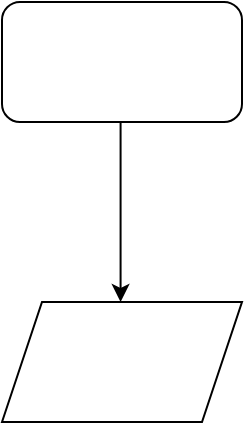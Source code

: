 <mxfile version="17.1.5" type="github">
  <diagram id="nrOpPS_fD3lO-uywk_wv" name="Page-1">
    <mxGraphModel dx="1000" dy="2303" grid="1" gridSize="10" guides="1" tooltips="1" connect="1" arrows="1" fold="1" page="1" pageScale="1" pageWidth="827" pageHeight="1169" math="0" shadow="0">
      <root>
        <mxCell id="0" />
        <mxCell id="1" parent="0" />
        <mxCell id="u3gB8eXx4AxrdxUE1i_C-2" value="" style="rounded=1;whiteSpace=wrap;html=1;" vertex="1" parent="1">
          <mxGeometry x="330" y="-1090" width="120" height="60" as="geometry" />
        </mxCell>
        <mxCell id="u3gB8eXx4AxrdxUE1i_C-3" value="" style="endArrow=classic;html=1;rounded=0;" edge="1" parent="1">
          <mxGeometry width="50" height="50" relative="1" as="geometry">
            <mxPoint x="389.29" y="-1030" as="sourcePoint" />
            <mxPoint x="389.29" y="-940" as="targetPoint" />
          </mxGeometry>
        </mxCell>
        <mxCell id="u3gB8eXx4AxrdxUE1i_C-4" value="" style="shape=parallelogram;perimeter=parallelogramPerimeter;whiteSpace=wrap;html=1;fixedSize=1;" vertex="1" parent="1">
          <mxGeometry x="330" y="-940" width="120" height="60" as="geometry" />
        </mxCell>
      </root>
    </mxGraphModel>
  </diagram>
</mxfile>
